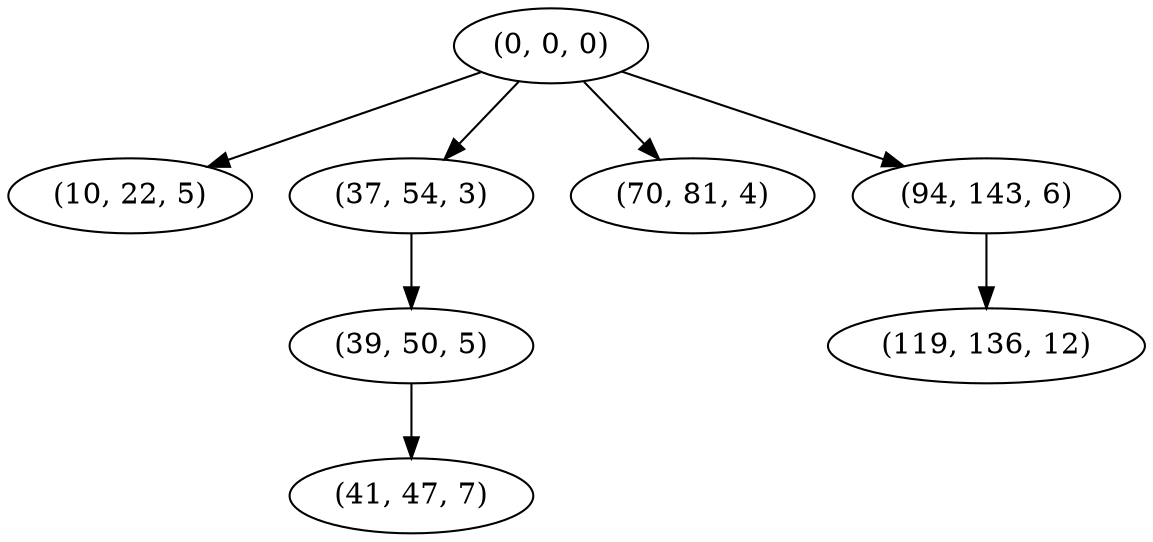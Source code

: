 digraph tree {
    "(0, 0, 0)";
    "(10, 22, 5)";
    "(37, 54, 3)";
    "(39, 50, 5)";
    "(41, 47, 7)";
    "(70, 81, 4)";
    "(94, 143, 6)";
    "(119, 136, 12)";
    "(0, 0, 0)" -> "(10, 22, 5)";
    "(0, 0, 0)" -> "(37, 54, 3)";
    "(0, 0, 0)" -> "(70, 81, 4)";
    "(0, 0, 0)" -> "(94, 143, 6)";
    "(37, 54, 3)" -> "(39, 50, 5)";
    "(39, 50, 5)" -> "(41, 47, 7)";
    "(94, 143, 6)" -> "(119, 136, 12)";
}

